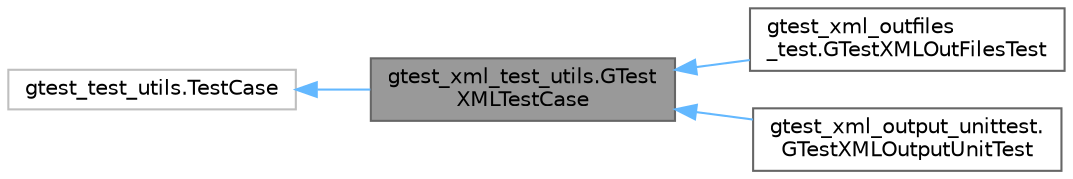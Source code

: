 digraph "gtest_xml_test_utils.GTestXMLTestCase"
{
 // LATEX_PDF_SIZE
  bgcolor="transparent";
  edge [fontname=Helvetica,fontsize=10,labelfontname=Helvetica,labelfontsize=10];
  node [fontname=Helvetica,fontsize=10,shape=box,height=0.2,width=0.4];
  rankdir="LR";
  Node1 [id="Node000001",label="gtest_xml_test_utils.GTest\lXMLTestCase",height=0.2,width=0.4,color="gray40", fillcolor="grey60", style="filled", fontcolor="black",tooltip=" "];
  Node2 -> Node1 [id="edge4_Node000001_Node000002",dir="back",color="steelblue1",style="solid",tooltip=" "];
  Node2 [id="Node000002",label="gtest_test_utils.TestCase",height=0.2,width=0.4,color="grey75", fillcolor="white", style="filled",tooltip=" "];
  Node1 -> Node3 [id="edge5_Node000001_Node000003",dir="back",color="steelblue1",style="solid",tooltip=" "];
  Node3 [id="Node000003",label="gtest_xml_outfiles\l_test.GTestXMLOutFilesTest",height=0.2,width=0.4,color="gray40", fillcolor="white", style="filled",URL="$classgtest__xml__outfiles__test_1_1_g_test_x_m_l_out_files_test.html",tooltip=" "];
  Node1 -> Node4 [id="edge6_Node000001_Node000004",dir="back",color="steelblue1",style="solid",tooltip=" "];
  Node4 [id="Node000004",label="gtest_xml_output_unittest.\lGTestXMLOutputUnitTest",height=0.2,width=0.4,color="gray40", fillcolor="white", style="filled",URL="$classgtest__xml__output__unittest_1_1_g_test_x_m_l_output_unit_test.html",tooltip=" "];
}
